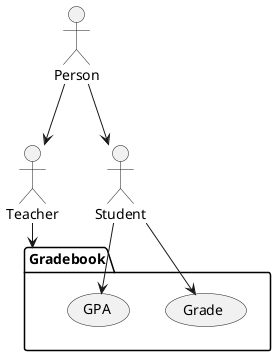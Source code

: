 @startuml UseCase
actor Person

package Gradebook as "Gradebook" {
    usecase Grade
    usecase GPA
}

Person --> Teacher
Person --> Student
Student --> Grade
Student --> GPA
Teacher -->Gradebook
@enduml